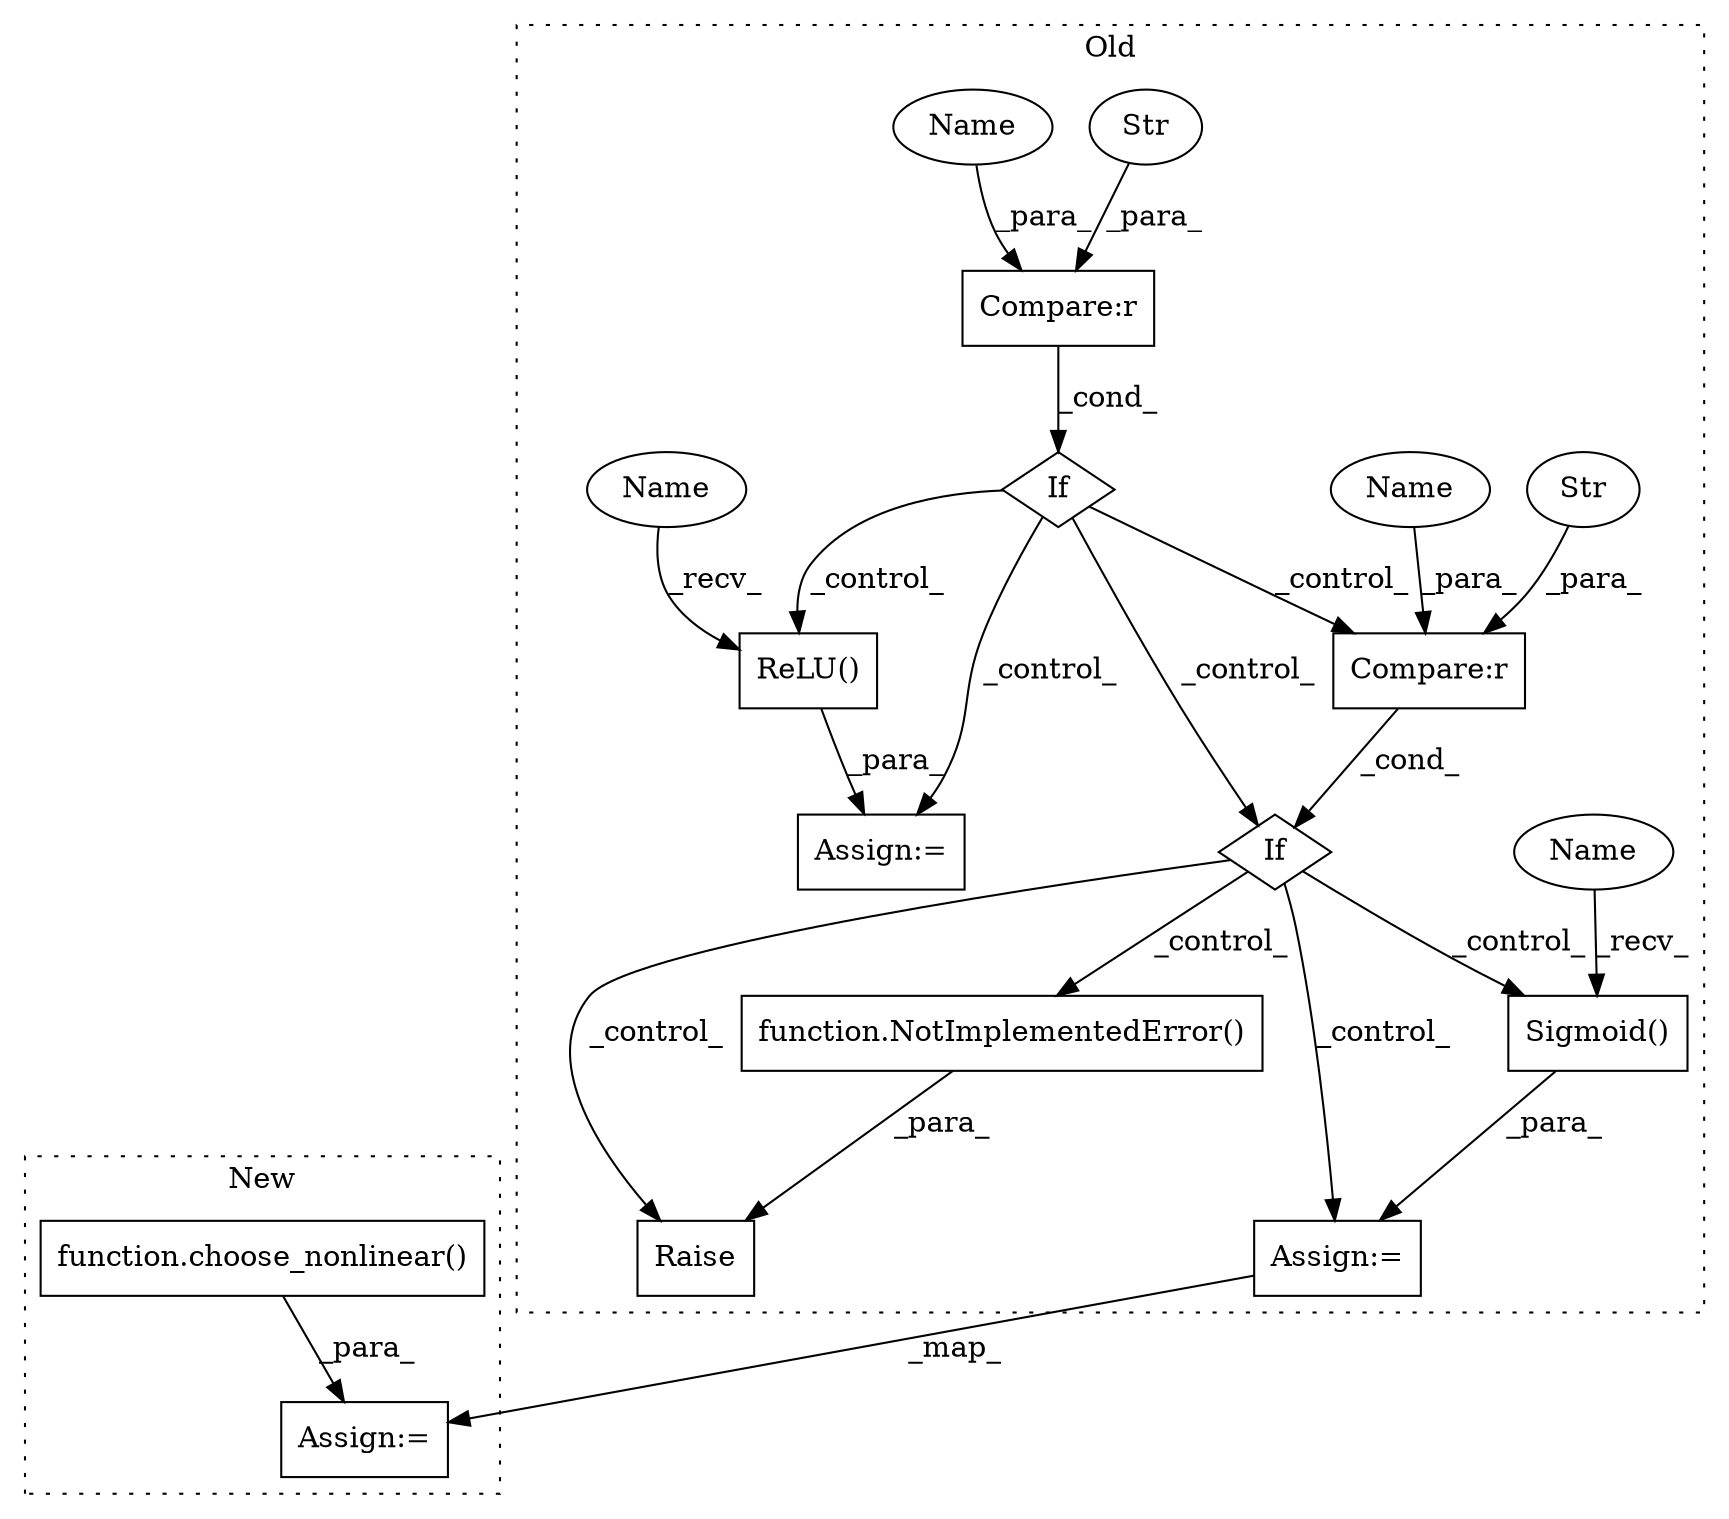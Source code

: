 digraph G {
subgraph cluster0 {
1 [label="If" a="96" s="16039,16061" l="3,14" shape="diamond"];
3 [label="Assign:=" a="68" s="16165" l="3" shape="box"];
5 [label="Compare:r" a="40" s="16042" l="19" shape="box"];
6 [label="Str" a="66" s="16055" l="6" shape="ellipse"];
7 [label="Raise" a="91" s="16207" l="6" shape="box"];
8 [label="Assign:=" a="68" s="16089" l="3" shape="box"];
9 [label="function.NotImplementedError()" a="75" s="16213" l="21" shape="box"];
10 [label="If" a="96" s="16115,16137" l="0,14" shape="diamond"];
11 [label="Compare:r" a="40" s="16115" l="22" shape="box"];
12 [label="Str" a="66" s="16128" l="9" shape="ellipse"];
13 [label="Sigmoid()" a="75" s="16168" l="12" shape="box"];
14 [label="ReLU()" a="75" s="16092" l="9" shape="box"];
15 [label="Name" a="87" s="16115" l="9" shape="ellipse"];
16 [label="Name" a="87" s="16042" l="9" shape="ellipse"];
17 [label="Name" a="87" s="16168" l="2" shape="ellipse"];
18 [label="Name" a="87" s="16092" l="2" shape="ellipse"];
label = "Old";
style="dotted";
}
subgraph cluster1 {
2 [label="function.choose_nonlinear()" a="75" s="15830,15856" l="17,1" shape="box"];
4 [label="Assign:=" a="68" s="15827" l="3" shape="box"];
label = "New";
style="dotted";
}
1 -> 8 [label="_control_"];
1 -> 14 [label="_control_"];
1 -> 11 [label="_control_"];
1 -> 10 [label="_control_"];
2 -> 4 [label="_para_"];
3 -> 4 [label="_map_"];
5 -> 1 [label="_cond_"];
6 -> 5 [label="_para_"];
9 -> 7 [label="_para_"];
10 -> 13 [label="_control_"];
10 -> 7 [label="_control_"];
10 -> 9 [label="_control_"];
10 -> 3 [label="_control_"];
11 -> 10 [label="_cond_"];
12 -> 11 [label="_para_"];
13 -> 3 [label="_para_"];
14 -> 8 [label="_para_"];
15 -> 11 [label="_para_"];
16 -> 5 [label="_para_"];
17 -> 13 [label="_recv_"];
18 -> 14 [label="_recv_"];
}